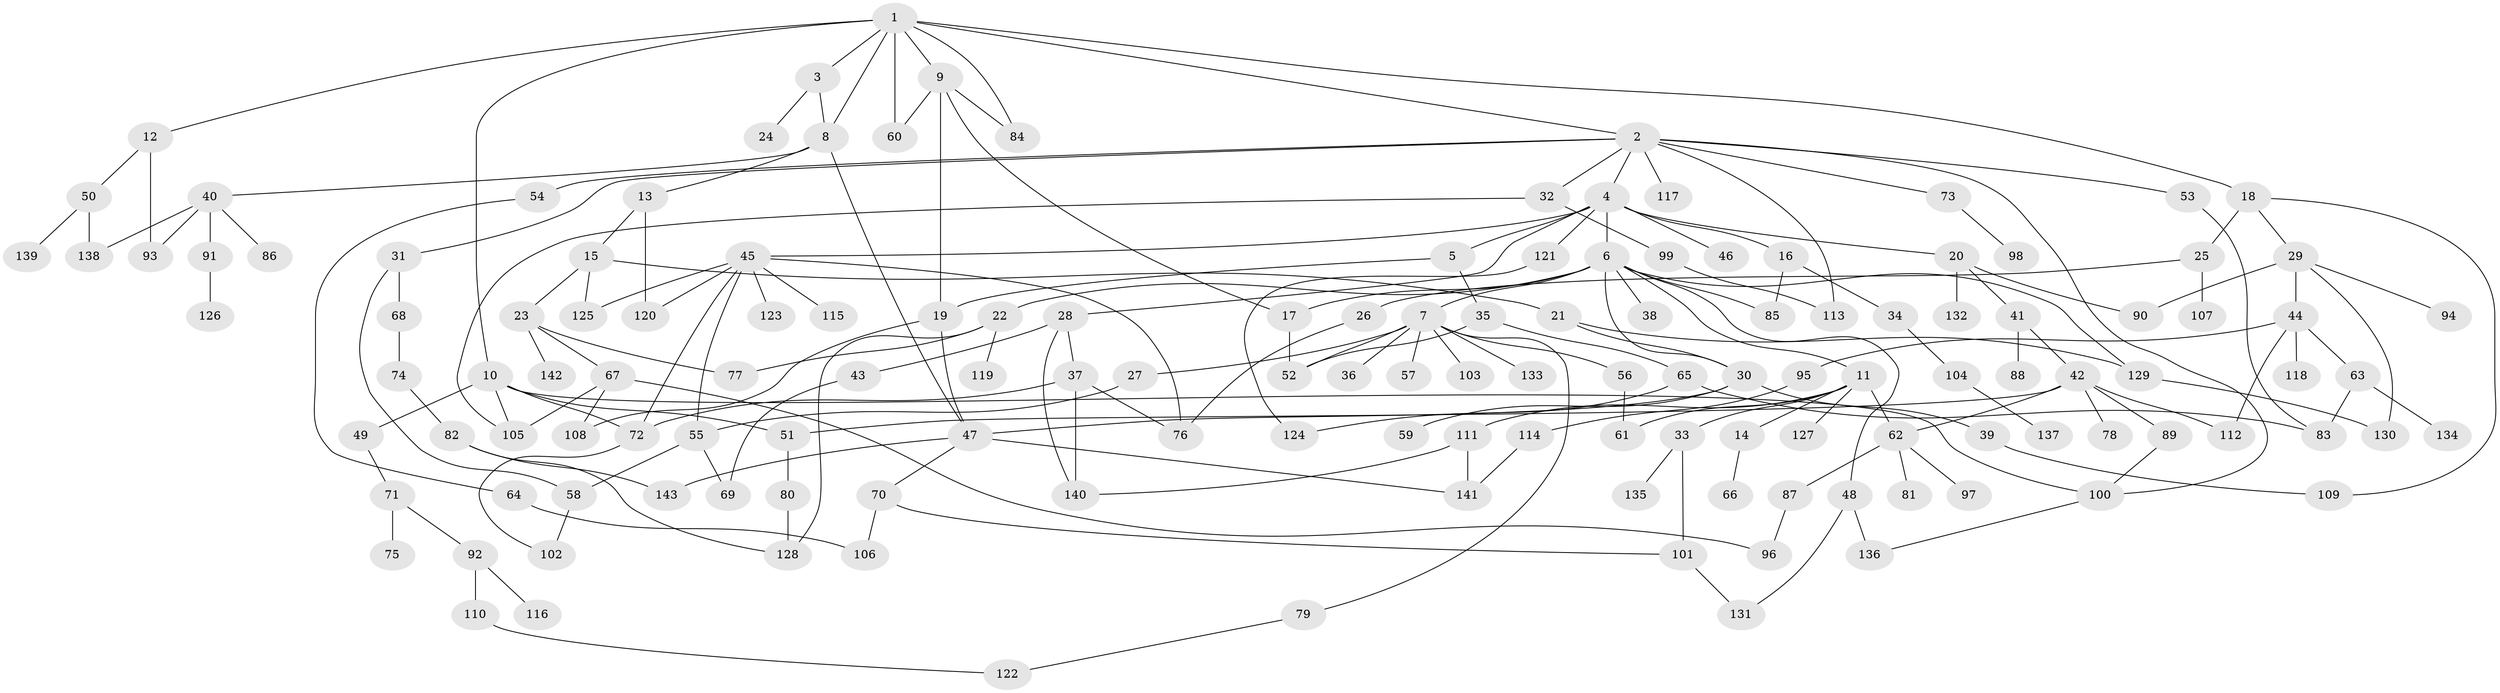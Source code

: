 // coarse degree distribution, {7: 0.041666666666666664, 10: 0.020833333333333332, 2: 0.28125, 11: 0.010416666666666666, 8: 0.010416666666666666, 9: 0.020833333333333332, 3: 0.17708333333333334, 5: 0.052083333333333336, 4: 0.14583333333333334, 1: 0.23958333333333334}
// Generated by graph-tools (version 1.1) at 2025/41/03/06/25 10:41:25]
// undirected, 143 vertices, 196 edges
graph export_dot {
graph [start="1"]
  node [color=gray90,style=filled];
  1;
  2;
  3;
  4;
  5;
  6;
  7;
  8;
  9;
  10;
  11;
  12;
  13;
  14;
  15;
  16;
  17;
  18;
  19;
  20;
  21;
  22;
  23;
  24;
  25;
  26;
  27;
  28;
  29;
  30;
  31;
  32;
  33;
  34;
  35;
  36;
  37;
  38;
  39;
  40;
  41;
  42;
  43;
  44;
  45;
  46;
  47;
  48;
  49;
  50;
  51;
  52;
  53;
  54;
  55;
  56;
  57;
  58;
  59;
  60;
  61;
  62;
  63;
  64;
  65;
  66;
  67;
  68;
  69;
  70;
  71;
  72;
  73;
  74;
  75;
  76;
  77;
  78;
  79;
  80;
  81;
  82;
  83;
  84;
  85;
  86;
  87;
  88;
  89;
  90;
  91;
  92;
  93;
  94;
  95;
  96;
  97;
  98;
  99;
  100;
  101;
  102;
  103;
  104;
  105;
  106;
  107;
  108;
  109;
  110;
  111;
  112;
  113;
  114;
  115;
  116;
  117;
  118;
  119;
  120;
  121;
  122;
  123;
  124;
  125;
  126;
  127;
  128;
  129;
  130;
  131;
  132;
  133;
  134;
  135;
  136;
  137;
  138;
  139;
  140;
  141;
  142;
  143;
  1 -- 2;
  1 -- 3;
  1 -- 9;
  1 -- 10;
  1 -- 12;
  1 -- 18;
  1 -- 60;
  1 -- 84;
  1 -- 8;
  2 -- 4;
  2 -- 31;
  2 -- 32;
  2 -- 53;
  2 -- 54;
  2 -- 73;
  2 -- 117;
  2 -- 100;
  2 -- 113;
  3 -- 8;
  3 -- 24;
  4 -- 5;
  4 -- 6;
  4 -- 16;
  4 -- 20;
  4 -- 28;
  4 -- 45;
  4 -- 46;
  4 -- 121;
  5 -- 35;
  5 -- 19;
  6 -- 7;
  6 -- 11;
  6 -- 17;
  6 -- 22;
  6 -- 38;
  6 -- 48;
  6 -- 85;
  6 -- 129;
  6 -- 30;
  7 -- 27;
  7 -- 36;
  7 -- 56;
  7 -- 57;
  7 -- 79;
  7 -- 103;
  7 -- 133;
  7 -- 52;
  8 -- 13;
  8 -- 40;
  8 -- 47;
  9 -- 19;
  9 -- 84;
  9 -- 60;
  9 -- 17;
  10 -- 49;
  10 -- 51;
  10 -- 100;
  10 -- 105;
  10 -- 72;
  11 -- 14;
  11 -- 33;
  11 -- 61;
  11 -- 62;
  11 -- 111;
  11 -- 127;
  12 -- 50;
  12 -- 93;
  13 -- 15;
  13 -- 120;
  14 -- 66;
  15 -- 21;
  15 -- 23;
  15 -- 125;
  16 -- 34;
  16 -- 85;
  17 -- 52;
  18 -- 25;
  18 -- 29;
  18 -- 109;
  19 -- 108;
  19 -- 47;
  20 -- 41;
  20 -- 132;
  20 -- 90;
  21 -- 30;
  21 -- 129;
  22 -- 119;
  22 -- 77;
  22 -- 128;
  23 -- 67;
  23 -- 77;
  23 -- 142;
  25 -- 26;
  25 -- 107;
  26 -- 76;
  27 -- 55;
  28 -- 37;
  28 -- 43;
  28 -- 140;
  29 -- 44;
  29 -- 90;
  29 -- 94;
  29 -- 130;
  30 -- 39;
  30 -- 59;
  30 -- 47;
  31 -- 68;
  31 -- 58;
  32 -- 99;
  32 -- 105;
  33 -- 101;
  33 -- 135;
  34 -- 104;
  35 -- 52;
  35 -- 65;
  37 -- 72;
  37 -- 140;
  37 -- 76;
  39 -- 109;
  40 -- 86;
  40 -- 91;
  40 -- 93;
  40 -- 138;
  41 -- 42;
  41 -- 88;
  42 -- 78;
  42 -- 89;
  42 -- 112;
  42 -- 62;
  42 -- 51;
  43 -- 69;
  44 -- 63;
  44 -- 95;
  44 -- 118;
  44 -- 112;
  45 -- 55;
  45 -- 76;
  45 -- 115;
  45 -- 123;
  45 -- 120;
  45 -- 72;
  45 -- 125;
  47 -- 70;
  47 -- 141;
  47 -- 143;
  48 -- 131;
  48 -- 136;
  49 -- 71;
  50 -- 138;
  50 -- 139;
  51 -- 80;
  53 -- 83;
  54 -- 64;
  55 -- 58;
  55 -- 69;
  56 -- 61;
  58 -- 102;
  62 -- 81;
  62 -- 87;
  62 -- 97;
  63 -- 134;
  63 -- 83;
  64 -- 106;
  65 -- 124;
  65 -- 83;
  67 -- 96;
  67 -- 105;
  67 -- 108;
  68 -- 74;
  70 -- 106;
  70 -- 101;
  71 -- 75;
  71 -- 92;
  72 -- 102;
  73 -- 98;
  74 -- 82;
  79 -- 122;
  80 -- 128;
  82 -- 128;
  82 -- 143;
  87 -- 96;
  89 -- 100;
  91 -- 126;
  92 -- 110;
  92 -- 116;
  95 -- 114;
  99 -- 113;
  100 -- 136;
  101 -- 131;
  104 -- 137;
  110 -- 122;
  111 -- 141;
  111 -- 140;
  114 -- 141;
  121 -- 124;
  129 -- 130;
}
